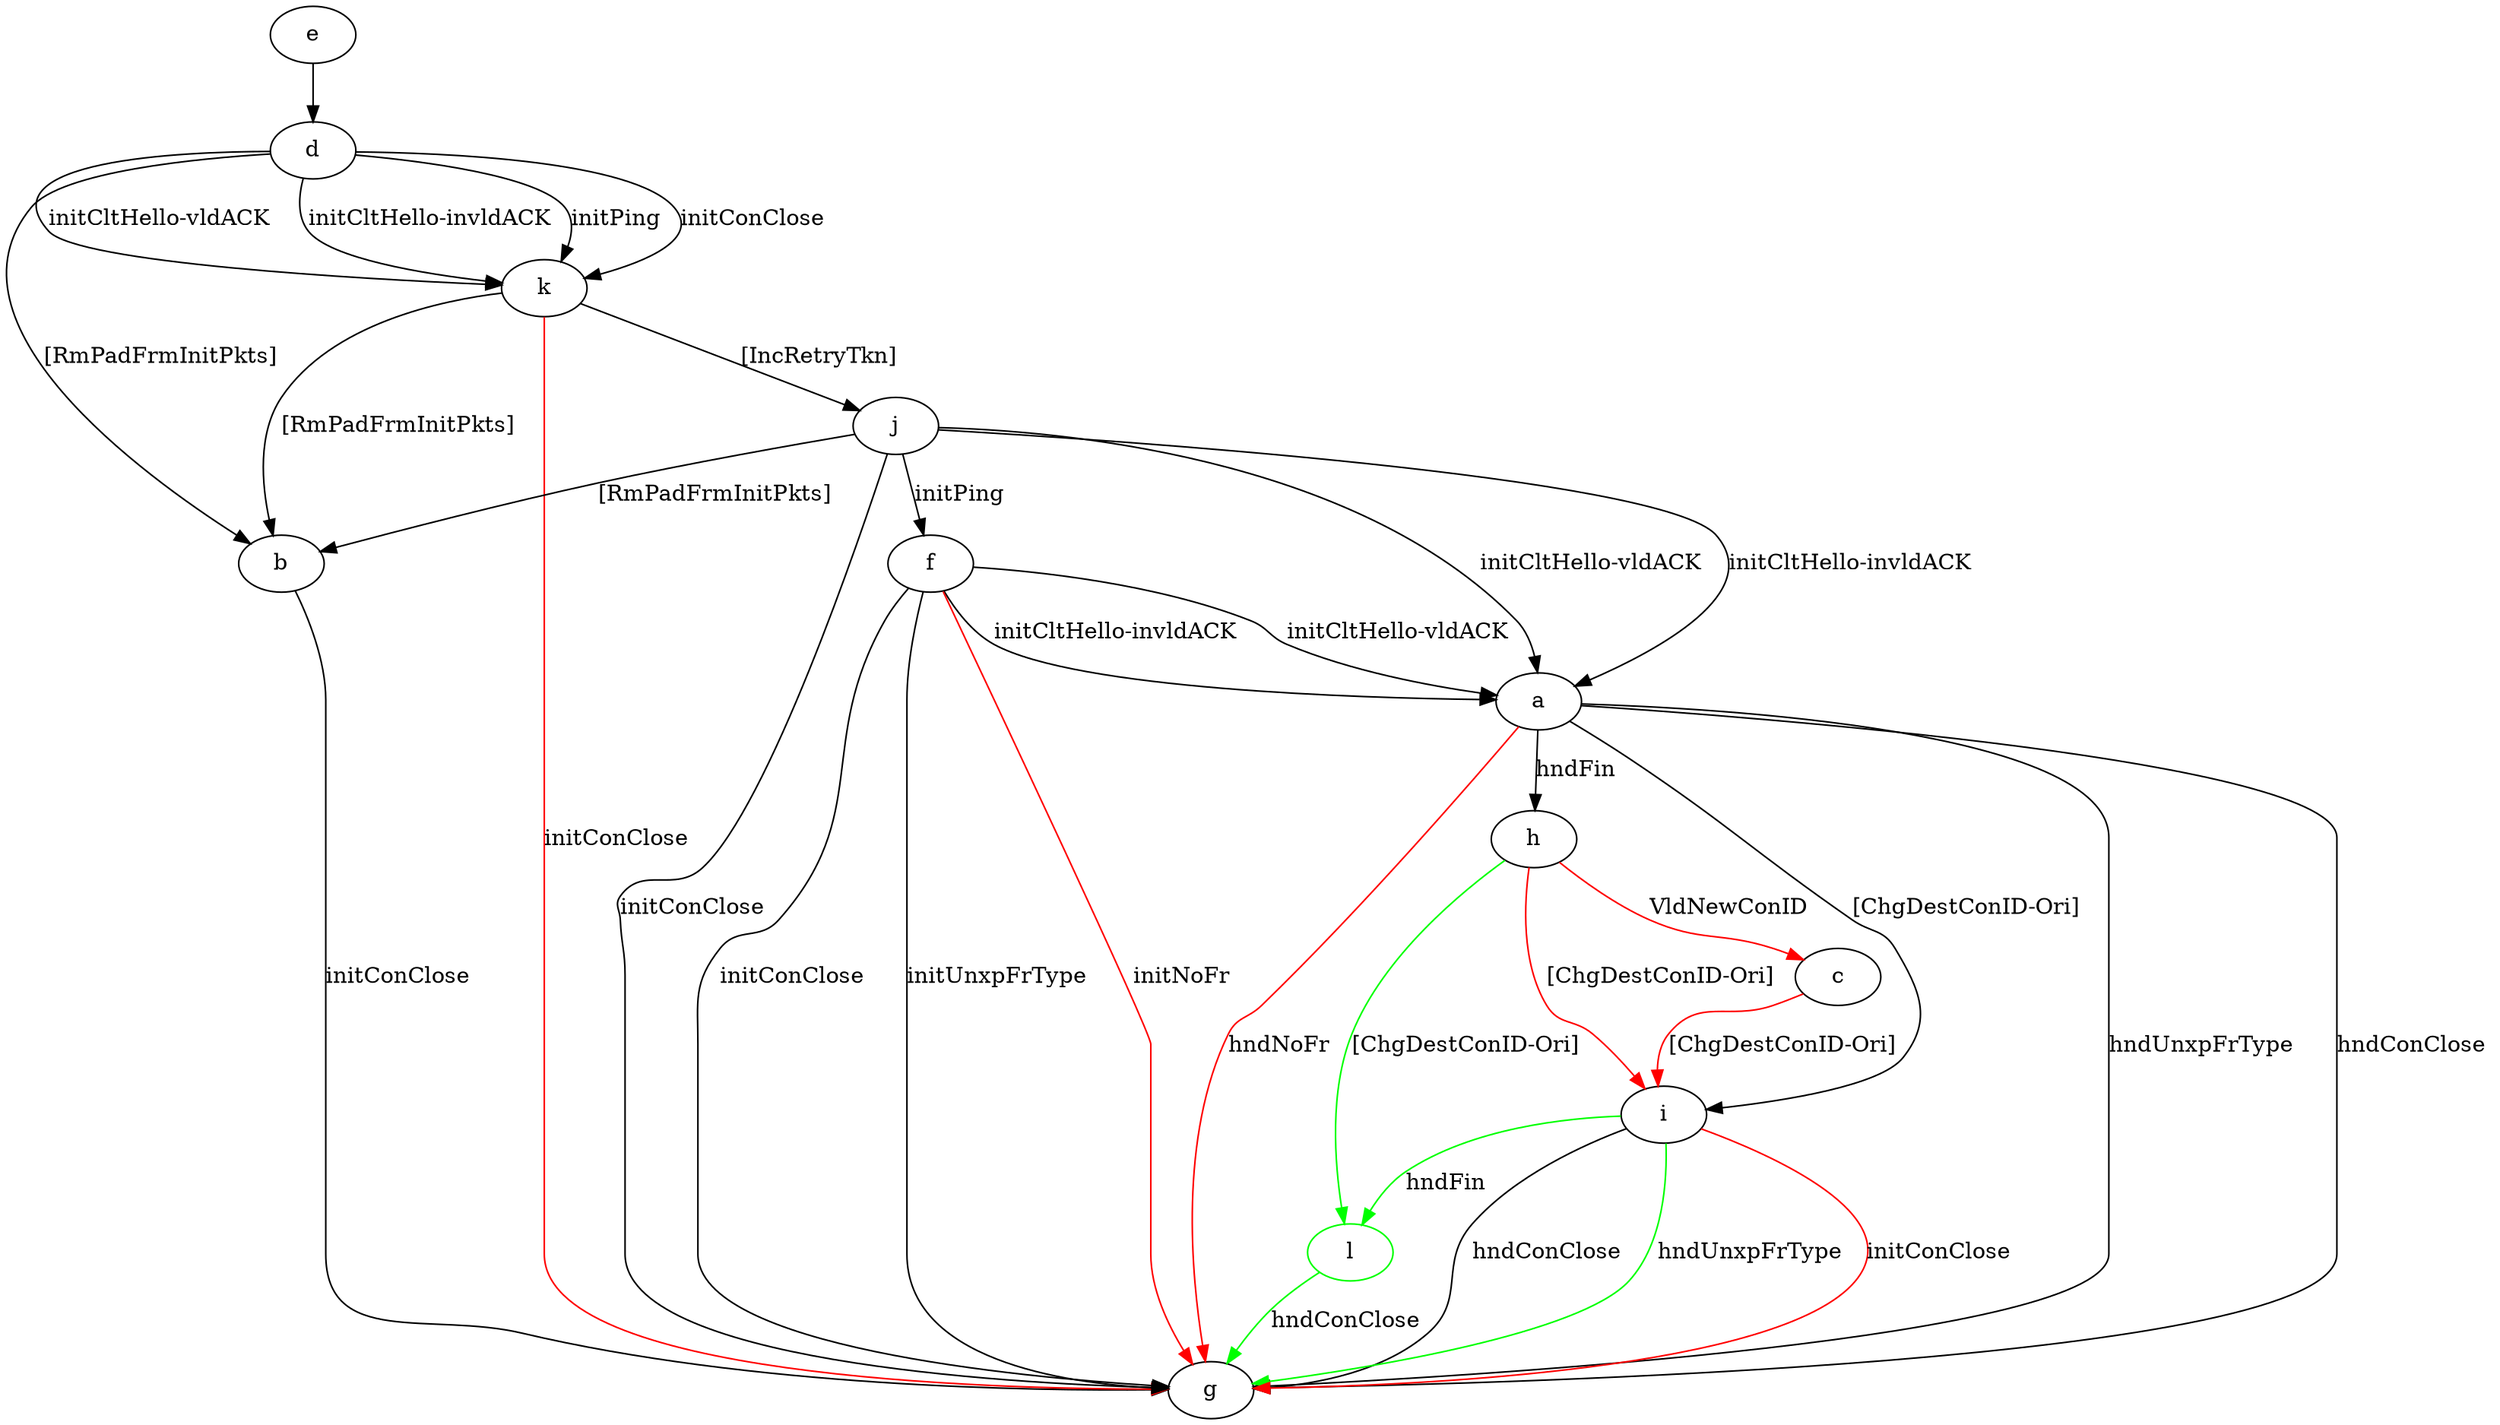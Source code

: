 digraph "" {
	a -> g	[key=0,
		label="hndUnxpFrType "];
	a -> g	[key=1,
		label="hndConClose "];
	a -> g	[key=2,
		color=red,
		label="hndNoFr "];
	a -> h	[key=0,
		label="hndFin "];
	a -> i	[key=0,
		label="[ChgDestConID-Ori] "];
	b -> g	[key=0,
		label="initConClose "];
	c -> i	[key=0,
		color=red,
		label="[ChgDestConID-Ori] "];
	d -> b	[key=0,
		label="[RmPadFrmInitPkts] "];
	d -> k	[key=0,
		label="initPing "];
	d -> k	[key=1,
		label="initConClose "];
	d -> k	[key=2,
		label="initCltHello-vldACK "];
	d -> k	[key=3,
		label="initCltHello-invldACK "];
	e -> d	[key=0];
	f -> a	[key=0,
		label="initCltHello-vldACK "];
	f -> a	[key=1,
		label="initCltHello-invldACK "];
	f -> g	[key=0,
		label="initConClose "];
	f -> g	[key=1,
		label="initUnxpFrType "];
	f -> g	[key=2,
		color=red,
		label="initNoFr "];
	h -> c	[key=0,
		color=red,
		label="VldNewConID "];
	h -> i	[key=0,
		color=red,
		label="[ChgDestConID-Ori] "];
	l	[color=green];
	h -> l	[key=0,
		color=green,
		label="[ChgDestConID-Ori] "];
	i -> g	[key=0,
		label="hndConClose "];
	i -> g	[key=1,
		color=green,
		label="hndUnxpFrType "];
	i -> g	[key=2,
		color=red,
		label="initConClose "];
	i -> l	[key=0,
		color=green,
		label="hndFin "];
	j -> a	[key=0,
		label="initCltHello-vldACK "];
	j -> a	[key=1,
		label="initCltHello-invldACK "];
	j -> b	[key=0,
		label="[RmPadFrmInitPkts] "];
	j -> f	[key=0,
		label="initPing "];
	j -> g	[key=0,
		label="initConClose "];
	k -> b	[key=0,
		label="[RmPadFrmInitPkts] "];
	k -> g	[key=0,
		color=red,
		label="initConClose "];
	k -> j	[key=0,
		label="[IncRetryTkn] "];
	l -> g	[key=0,
		color=green,
		label="hndConClose "];
}
